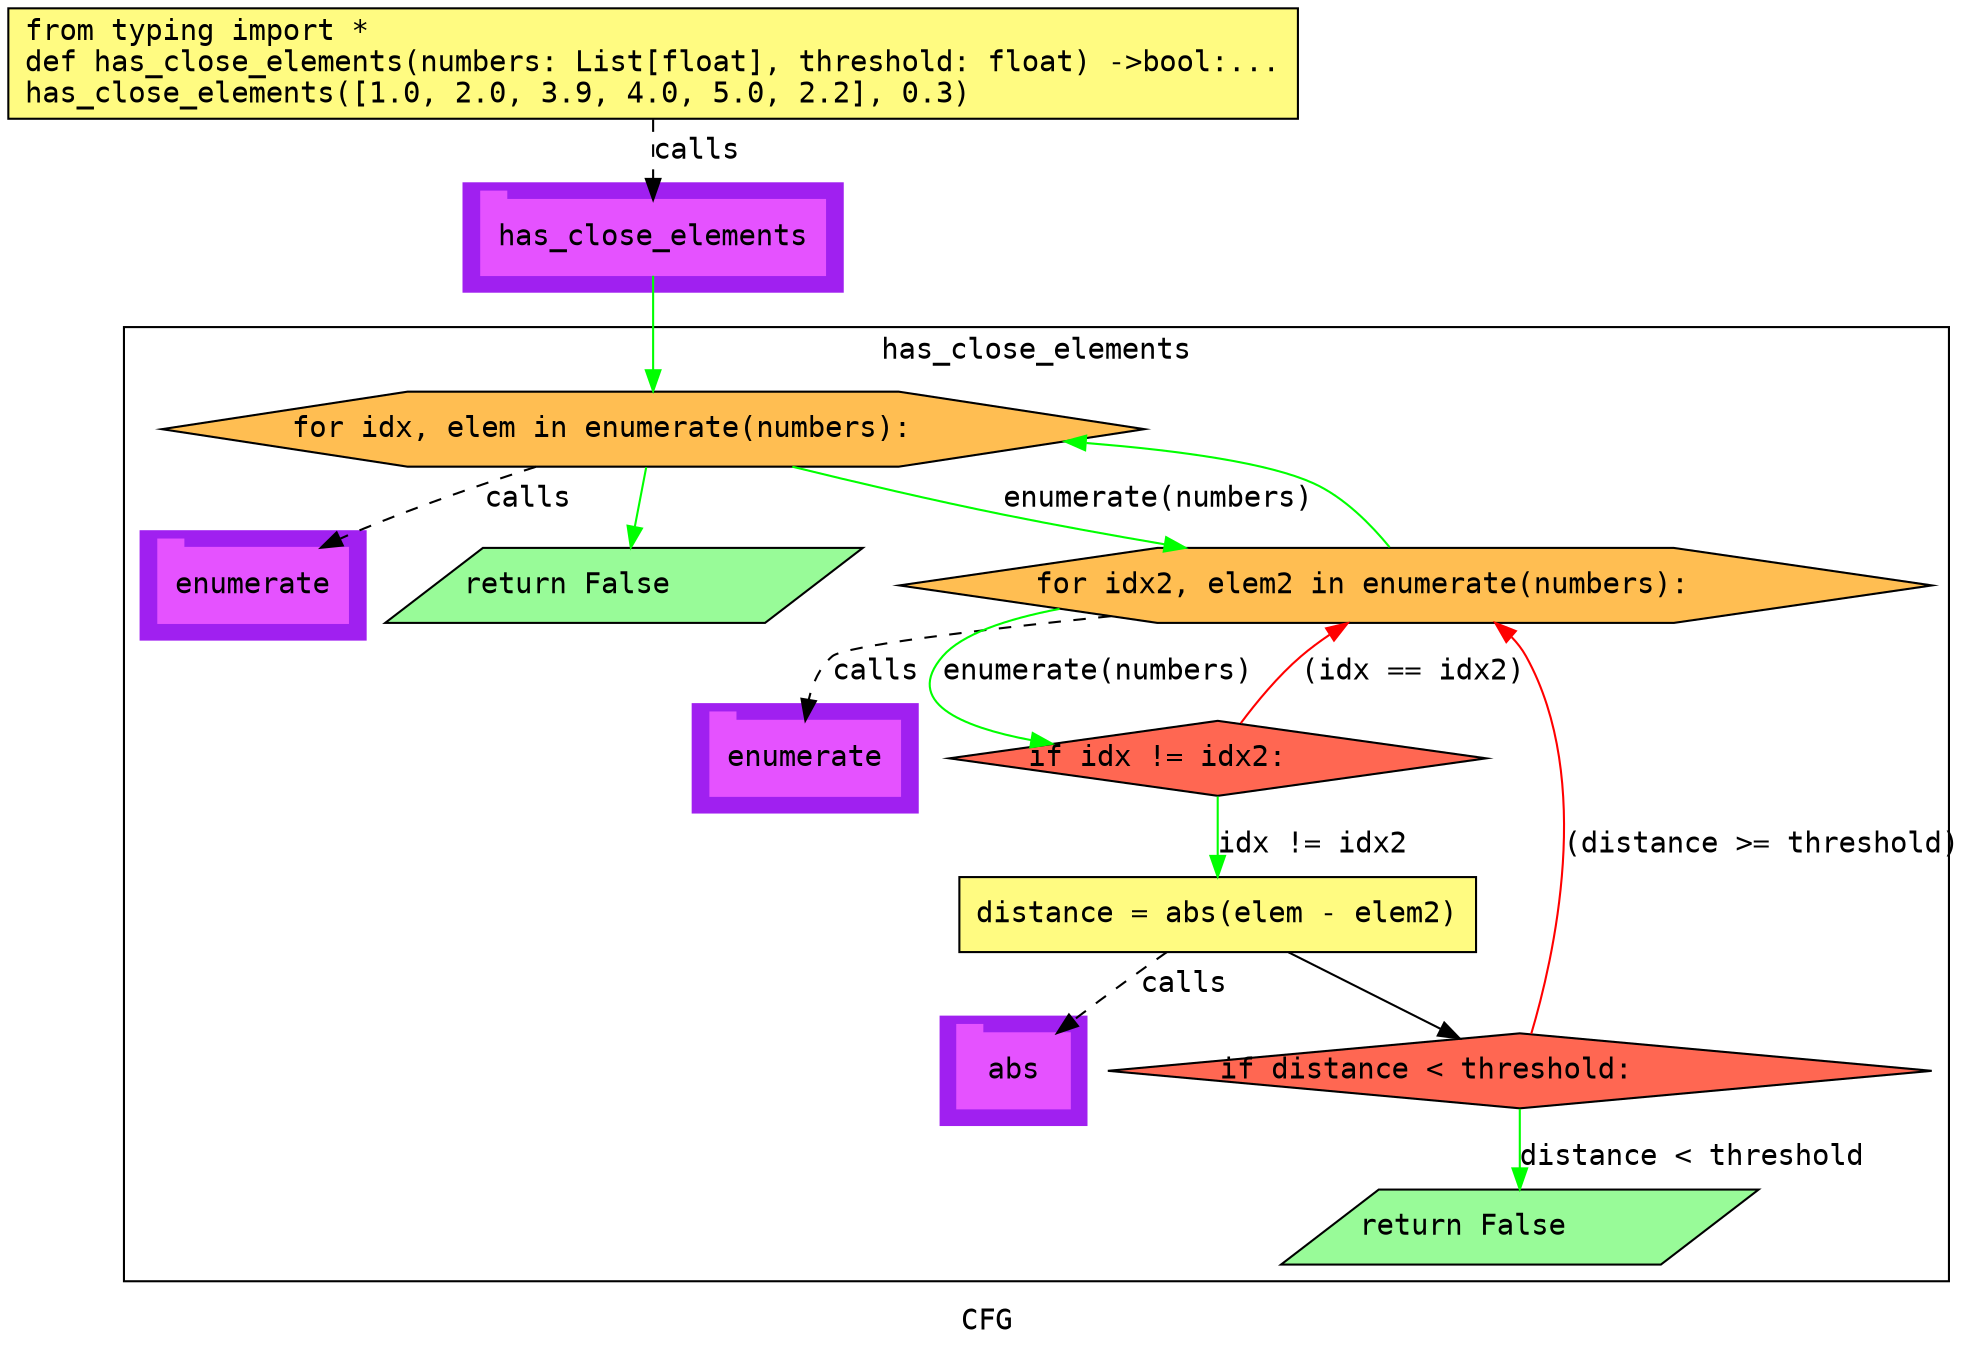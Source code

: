 digraph cluster0CFG {
	graph [bb="0,0,933.5,642",
		compound=True,
		fontname="DejaVu Sans Mono",
		label=CFG,
		lheight=0.21,
		lp="466.75,11.5",
		lwidth=0.35,
		pack=False,
		rankdir=TB,
		ranksep=0.02
	];
	node [fontname="DejaVu Sans Mono",
		label="\N"
	];
	edge [fontname="DejaVu Sans Mono"];
	subgraph cluster_1 {
		graph [bb="218.5,506,400.5,558",
			color=purple,
			compound=true,
			fontname="DejaVu Sans Mono",
			label="",
			rankdir=TB,
			ranksep=0.02,
			shape=tab,
			style=filled
		];
		node [fontname="DejaVu Sans Mono"];
		edge [fontname="DejaVu Sans Mono"];
		19	[color="#E552FF",
			height=0.5,
			label=has_close_elements,
			linenum=11,
			pos="309.5,532",
			shape=tab,
			style=filled,
			width=2.2917];
	}
	subgraph cluster0has_close_elements {
		graph [bb="57.5,31,925.5,489",
			compound=True,
			fontname="DejaVu Sans Mono",
			label=has_close_elements,
			lheight=0.21,
			lp="491.5,477.5",
			lwidth=2.07,
			pack=False,
			rankdir=TB,
			ranksep=0.02
		];
		node [fontname="DejaVu Sans Mono"];
		edge [fontname="DejaVu Sans Mono"];
		subgraph cluster_3 {
			graph [bb="65.5,339,173.5,391",
				color=purple,
				compound=true,
				fontname="DejaVu Sans Mono",
				label="",
				rankdir=TB,
				ranksep=0.02,
				shape=tab,
				style=filled
			];
			node [fontname="DejaVu Sans Mono"];
			edge [fontname="DejaVu Sans Mono"];
			4	[color="#E552FF",
				height=0.5,
				label=enumerate,
				linenum=3,
				pos="119.5,365",
				shape=tab,
				style=filled,
				width=1.2639];
		}
		subgraph cluster_5 {
			graph [bb="322.5,256,430.5,308",
				color=purple,
				compound=true,
				fontname="DejaVu Sans Mono",
				label="",
				rankdir=TB,
				ranksep=0.02,
				shape=tab,
				style=filled
			];
			node [fontname="DejaVu Sans Mono"];
			edge [fontname="DejaVu Sans Mono"];
			7	[color="#E552FF",
				height=0.5,
				label=enumerate,
				linenum=4,
				pos="376.5,282",
				shape=tab,
				style=filled,
				width=1.2639];
		}
		subgraph cluster_10 {
			graph [bb="441.5,106,511.5,158",
				color=purple,
				compound=true,
				fontname="DejaVu Sans Mono",
				label="",
				rankdir=TB,
				ranksep=0.02,
				shape=tab,
				style=filled
			];
			node [fontname="DejaVu Sans Mono"];
			edge [fontname="DejaVu Sans Mono"];
			12	[color="#E552FF",
				height=0.5,
				label=abs,
				linenum=6,
				pos="476.5,132",
				shape=tab,
				style=filled,
				width=0.75];
		}
		3	[fillcolor="#FFBE52",
			height=0.5,
			label="for idx, elem in enumerate(numbers):\l",
			linenum=3,
			pos="309.5,440",
			shape=hexagon,
			style="filled,solid",
			width=6.5459];
		3 -> 4	[label=calls,
			lp="250.5,406.5",
			pos="e,152.02,383.04 254.35,421.97 228.31,413.46 196.99,402.52 169.5,391 166.81,389.87 164.07,388.67 161.32,387.42",
			style=dashed];
		5	[fillcolor="#FFBE52",
			height=0.5,
			label="for idx2, elem2 in enumerate(numbers):\l",
			linenum=4,
			pos="669.5,365",
			shape=hexagon,
			style="filled,solid",
			width=6.8795];
		3 -> 5	[color=green,
			label="enumerate(numbers)",
			lp="498,406.5",
			pos="e,526.15,380.22 351.38,422 372.67,413.95 399.13,404.85 423.5,399 453.18,391.88 485.27,386.18 516.16,381.65"];
		6	[fillcolor="#98fb98",
			height=0.5,
			label="return False\l",
			linenum=10,
			pos="293.5,365",
			shape=parallelogram,
			style="filled,solid",
			width=3.0706];
		3 -> 6	[color=green,
			pos="e,297.26,383.18 305.71,421.7 303.84,413.15 301.53,402.65 299.43,393.07"];
		5 -> 3	[color=green,
			pos="e,490.45,431.52 642.99,383.17 624.98,393.94 600.21,407.05 576.5,414 552.23,421.11 526.25,426.32 500.36,430.13"];
		5 -> 7	[label=calls,
			lp="414.5,323.5",
			pos="e,378.1,300.27 511.16,351.98 455.33,346.42 403.77,339.21 393.5,331 387,325.8 382.98,317.92 380.49,310.05",
			style=dashed];
		8	[fillcolor="#FF6752",
			height=0.5,
			label="if idx != idx2:\l",
			linenum=5,
			pos="574.5,282",
			shape=diamond,
			style="filled,solid",
			width=3.5745];
		5 -> 8	[color=green,
			label="enumerate(numbers)",
			lp="521,323.5",
			pos="e,497.79,289.39 501.3,353.42 476.03,348.49 455.42,341.33 446.5,331 428.08,309.66 454.31,297.79 487.72,291.19"];
		8 -> 5	[color=red,
			label="(idx == idx2)",
			lp="668.5,323.5",
			pos="e,636.85,346.87 585.57,298.87 593.02,308.84 603.46,321.54 614.5,331 618.73,334.62 623.4,338.09 628.19,341.32"];
		10	[fillcolor="#FFFB81",
			height=0.5,
			label="distance = abs(elem - elem2)\l",
			linenum=6,
			pos="574.5,207",
			shape=rectangle,
			style="filled,solid",
			width=3.4444];
		8 -> 10	[color=green,
			label="idx != idx2",
			lp="620,240.5",
			pos="e,574.5,225.18 574.5,263.7 574.5,255.25 574.5,244.87 574.5,235.37"];
		10 -> 12	[label=calls,
			lp="558.5,173.5",
			pos="e,497.38,150.11 550.07,189 537.26,179.96 521.4,168.57 507.5,158 506.78,157.45 506.05,156.89 505.31,156.33",
			style=dashed];
		13	[fillcolor="#FF6752",
			height=0.5,
			label="if distance < threshold:\l",
			linenum=7,
			pos="719.5,132",
			shape=diamond,
			style="filled,solid",
			width=5.4894];
		10 -> 13	[color=black,
			pos="e,690.61,147.55 608.5,188.88 630.42,177.85 658.96,163.48 681.61,152.07"];
		13 -> 5	[color=red,
			label="(distance >= threshold)",
			lp="835.5,240.5",
			pos="e,707.74,346.98 724.98,149.72 735.68,185.59 755.55,271.49 722.5,331 720.63,334.37 718.25,337.45 715.55,340.24"];
		14	[fillcolor="#98fb98",
			height=0.5,
			label="return False\l",
			linenum=8,
			pos="719.5,57",
			shape=parallelogram,
			style="filled,solid",
			width=3.0706];
		13 -> 14	[color=green,
			label="distance < threshold",
			lp="802.5,90.5",
			pos="e,719.5,75.176 719.5,113.7 719.5,105.25 719.5,94.869 719.5,85.373"];
	}
	1	[fillcolor="#FFFB81",
		height=0.73611,
		label="from typing import *\ldef has_close_elements(numbers: List[float], threshold: float) ->bool:...\lhas_close_elements([1.0, 2.0, 3.9, \
4.0, 5.0, 2.2], 0.3)\l",
		linenum=1,
		pos="309.5,615.5",
		shape=rectangle,
		style="filled,solid",
		width=8.5972];
	1 -> 19	[label=calls,
		lp="330.5,573.5",
		pos="e,309.5,550.13 309.5,588.71 309.5,579.66 309.5,569.47 309.5,560.3",
		style=dashed];
	19 -> 3	[color=green,
		pos="e,309.5,458.3 309.5,513.65 309.5,500.82 309.5,483.11 309.5,468.38"];
}
